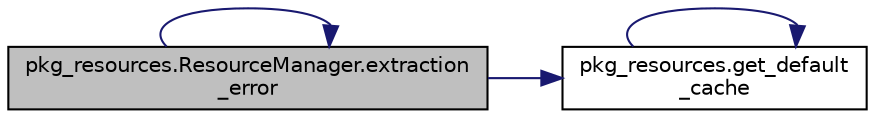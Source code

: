 digraph "pkg_resources.ResourceManager.extraction_error"
{
 // LATEX_PDF_SIZE
  edge [fontname="Helvetica",fontsize="10",labelfontname="Helvetica",labelfontsize="10"];
  node [fontname="Helvetica",fontsize="10",shape=record];
  rankdir="LR";
  Node1 [label="pkg_resources.ResourceManager.extraction\l_error",height=0.2,width=0.4,color="black", fillcolor="grey75", style="filled", fontcolor="black",tooltip=" "];
  Node1 -> Node1 [color="midnightblue",fontsize="10",style="solid",fontname="Helvetica"];
  Node1 -> Node2 [color="midnightblue",fontsize="10",style="solid",fontname="Helvetica"];
  Node2 [label="pkg_resources.get_default\l_cache",height=0.2,width=0.4,color="black", fillcolor="white", style="filled",URL="$d0/de1/namespacepkg__resources.html#a605d91f78bde46cd2f7db04c78b9c28c",tooltip=" "];
  Node2 -> Node2 [color="midnightblue",fontsize="10",style="solid",fontname="Helvetica"];
}

